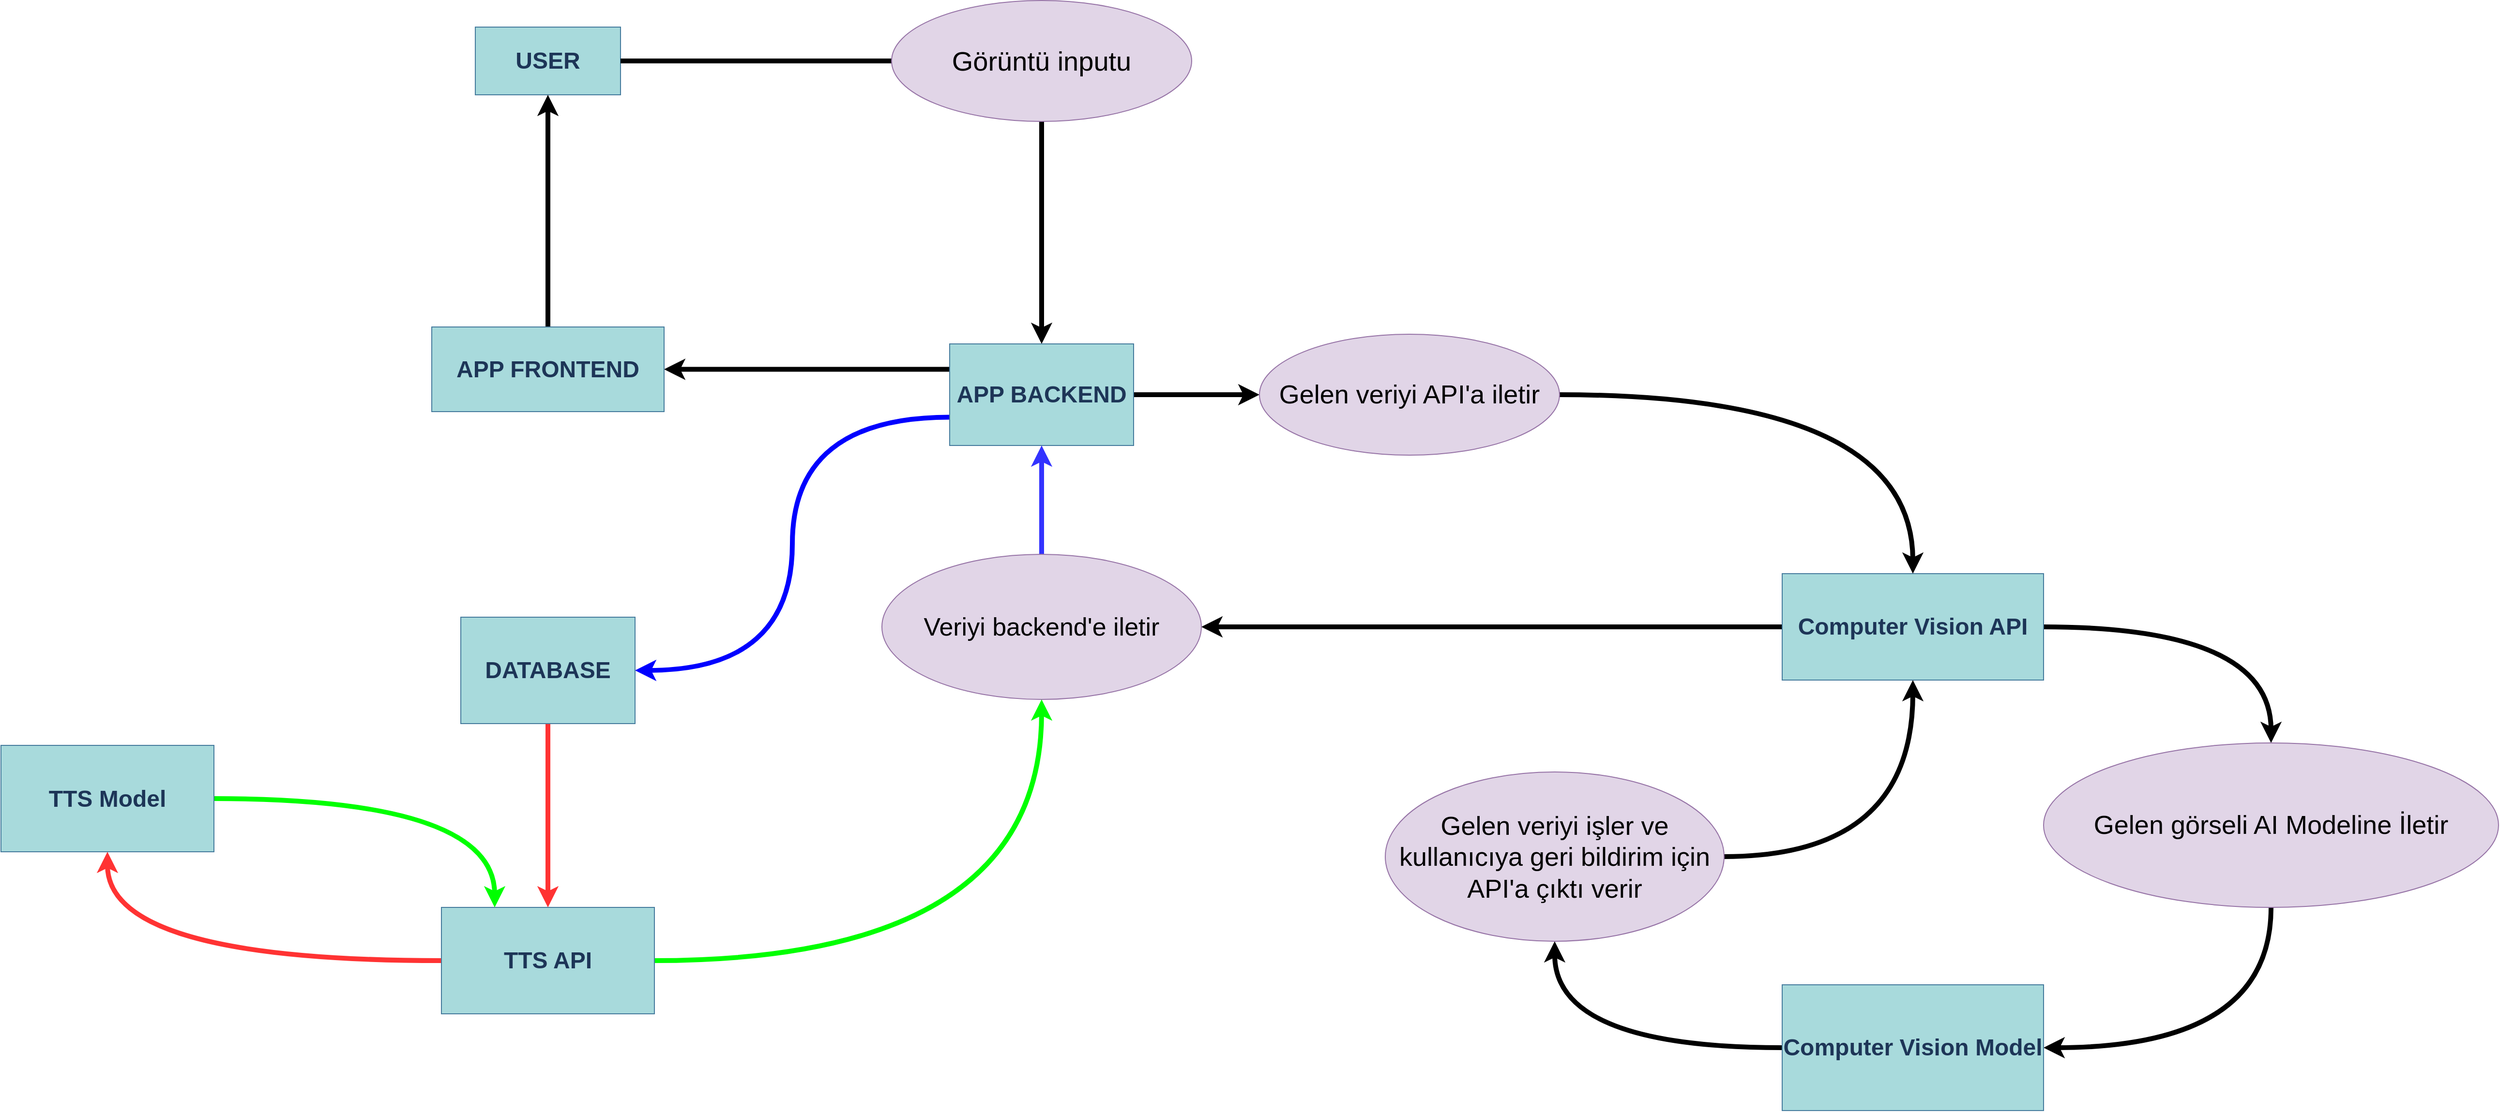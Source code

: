 <mxfile version="22.1.18" type="github">
  <diagram name="Sayfa -1" id="tAK1WNqzjO5zu7eQM2dV">
    <mxGraphModel dx="2868" dy="1492" grid="1" gridSize="10" guides="1" tooltips="1" connect="1" arrows="1" fold="1" page="1" pageScale="1" pageWidth="1200" pageHeight="1920" background="#FFFFFF" math="0" shadow="0">
      <root>
        <mxCell id="0" />
        <mxCell id="1" parent="0" />
        <mxCell id="LRJ7ucOdWmaU4i4guX7y-22" value="&lt;h1&gt;USER&lt;/h1&gt;" style="whiteSpace=wrap;html=1;strokeColor=#457B9D;fontColor=#1D3557;fillColor=#A8DADC;labelBackgroundColor=none;" parent="1" vertex="1">
          <mxGeometry x="620" y="120" width="150" height="70" as="geometry" />
        </mxCell>
        <mxCell id="-7qrSR0_tHpjOpSgIJrC-9" value="" style="endArrow=none;html=1;rounded=0;exitX=1;exitY=0.5;exitDx=0;exitDy=0;entryX=0;entryY=0.5;entryDx=0;entryDy=0;strokeWidth=5;" parent="1" source="LRJ7ucOdWmaU4i4guX7y-22" target="-7qrSR0_tHpjOpSgIJrC-16" edge="1">
          <mxGeometry width="50" height="50" relative="1" as="geometry">
            <mxPoint x="830" y="480" as="sourcePoint" />
            <mxPoint x="734.64" y="170" as="targetPoint" />
          </mxGeometry>
        </mxCell>
        <mxCell id="yjdFBrLH8KNVqZy31wtR-11" style="edgeStyle=orthogonalEdgeStyle;rounded=1;orthogonalLoop=1;jettySize=auto;html=1;entryX=1;entryY=0.5;entryDx=0;entryDy=0;strokeWidth=5;curved=0;" edge="1" parent="1" source="-7qrSR0_tHpjOpSgIJrC-10" target="-7qrSR0_tHpjOpSgIJrC-34">
          <mxGeometry relative="1" as="geometry" />
        </mxCell>
        <mxCell id="yjdFBrLH8KNVqZy31wtR-26" style="edgeStyle=orthogonalEdgeStyle;rounded=0;orthogonalLoop=1;jettySize=auto;html=1;exitX=1;exitY=0.5;exitDx=0;exitDy=0;strokeColor=#000000;strokeWidth=5;curved=1;" edge="1" parent="1" source="-7qrSR0_tHpjOpSgIJrC-10" target="-7qrSR0_tHpjOpSgIJrC-27">
          <mxGeometry relative="1" as="geometry" />
        </mxCell>
        <mxCell id="-7qrSR0_tHpjOpSgIJrC-10" value="&lt;h1&gt;Computer Vision API&lt;/h1&gt;" style="whiteSpace=wrap;html=1;strokeColor=#457B9D;fontColor=#1D3557;fillColor=#A8DADC;labelBackgroundColor=none;" parent="1" vertex="1">
          <mxGeometry x="1970" y="685" width="270" height="110" as="geometry" />
        </mxCell>
        <mxCell id="-7qrSR0_tHpjOpSgIJrC-23" style="edgeStyle=orthogonalEdgeStyle;rounded=1;orthogonalLoop=1;jettySize=auto;html=1;strokeWidth=5;curved=0;" parent="1" source="-7qrSR0_tHpjOpSgIJrC-16" target="-7qrSR0_tHpjOpSgIJrC-19" edge="1">
          <mxGeometry relative="1" as="geometry" />
        </mxCell>
        <mxCell id="-7qrSR0_tHpjOpSgIJrC-16" value="&lt;font style=&quot;font-size: 28px;&quot;&gt;Görüntü inputu&lt;/font&gt;" style="ellipse;whiteSpace=wrap;html=1;fillColor=#e1d5e7;strokeColor=#9673a6;" parent="1" vertex="1">
          <mxGeometry x="1050" y="92.5" width="310" height="125" as="geometry" />
        </mxCell>
        <mxCell id="-7qrSR0_tHpjOpSgIJrC-74" style="edgeStyle=orthogonalEdgeStyle;rounded=0;orthogonalLoop=1;jettySize=auto;html=1;entryX=1;entryY=0.5;entryDx=0;entryDy=0;strokeWidth=5;strokeColor=#0000FF;curved=1;exitX=0.001;exitY=0.721;exitDx=0;exitDy=0;exitPerimeter=0;" parent="1" source="-7qrSR0_tHpjOpSgIJrC-19" target="-7qrSR0_tHpjOpSgIJrC-41" edge="1">
          <mxGeometry relative="1" as="geometry" />
        </mxCell>
        <mxCell id="yjdFBrLH8KNVqZy31wtR-1" style="edgeStyle=orthogonalEdgeStyle;rounded=0;orthogonalLoop=1;jettySize=auto;html=1;entryX=0;entryY=0.5;entryDx=0;entryDy=0;strokeWidth=5;" edge="1" parent="1" source="-7qrSR0_tHpjOpSgIJrC-19" target="-7qrSR0_tHpjOpSgIJrC-20">
          <mxGeometry relative="1" as="geometry" />
        </mxCell>
        <mxCell id="yjdFBrLH8KNVqZy31wtR-29" style="edgeStyle=orthogonalEdgeStyle;rounded=0;orthogonalLoop=1;jettySize=auto;html=1;exitX=0;exitY=0.25;exitDx=0;exitDy=0;entryX=1;entryY=0.5;entryDx=0;entryDy=0;strokeColor=#000000;strokeWidth=5;" edge="1" parent="1" source="-7qrSR0_tHpjOpSgIJrC-19" target="-7qrSR0_tHpjOpSgIJrC-73">
          <mxGeometry relative="1" as="geometry" />
        </mxCell>
        <mxCell id="-7qrSR0_tHpjOpSgIJrC-19" value="&lt;h1&gt;APP BACKEND&lt;/h1&gt;" style="whiteSpace=wrap;html=1;strokeColor=#457B9D;fontColor=#1D3557;fillColor=#A8DADC;labelBackgroundColor=none;" parent="1" vertex="1">
          <mxGeometry x="1110" y="447.5" width="190" height="105" as="geometry" />
        </mxCell>
        <mxCell id="yjdFBrLH8KNVqZy31wtR-3" style="edgeStyle=orthogonalEdgeStyle;rounded=0;orthogonalLoop=1;jettySize=auto;html=1;entryX=0.5;entryY=0;entryDx=0;entryDy=0;strokeWidth=5;curved=1;" edge="1" parent="1" source="-7qrSR0_tHpjOpSgIJrC-20" target="-7qrSR0_tHpjOpSgIJrC-10">
          <mxGeometry relative="1" as="geometry" />
        </mxCell>
        <mxCell id="-7qrSR0_tHpjOpSgIJrC-20" value="&lt;font style=&quot;font-size: 27px;&quot;&gt;Gelen veriyi API&#39;a iletir&lt;/font&gt;" style="ellipse;whiteSpace=wrap;html=1;fillColor=#e1d5e7;strokeColor=#9673a6;" parent="1" vertex="1">
          <mxGeometry x="1430" y="437.5" width="310" height="125" as="geometry" />
        </mxCell>
        <mxCell id="yjdFBrLH8KNVqZy31wtR-8" style="edgeStyle=orthogonalEdgeStyle;rounded=0;orthogonalLoop=1;jettySize=auto;html=1;entryX=1;entryY=0.5;entryDx=0;entryDy=0;strokeWidth=5;curved=1;" edge="1" parent="1" source="-7qrSR0_tHpjOpSgIJrC-27" target="-7qrSR0_tHpjOpSgIJrC-28">
          <mxGeometry relative="1" as="geometry" />
        </mxCell>
        <mxCell id="-7qrSR0_tHpjOpSgIJrC-27" value="&lt;font style=&quot;font-size: 27px;&quot;&gt;Gelen görseli AI Modeline İletir&lt;/font&gt;" style="ellipse;whiteSpace=wrap;html=1;fillColor=#e1d5e7;strokeColor=#9673a6;" parent="1" vertex="1">
          <mxGeometry x="2240" y="860" width="470" height="170" as="geometry" />
        </mxCell>
        <mxCell id="yjdFBrLH8KNVqZy31wtR-9" style="edgeStyle=orthogonalEdgeStyle;rounded=0;orthogonalLoop=1;jettySize=auto;html=1;entryX=0.5;entryY=1;entryDx=0;entryDy=0;strokeWidth=5;curved=1;" edge="1" parent="1" source="-7qrSR0_tHpjOpSgIJrC-28" target="-7qrSR0_tHpjOpSgIJrC-30">
          <mxGeometry relative="1" as="geometry" />
        </mxCell>
        <mxCell id="-7qrSR0_tHpjOpSgIJrC-28" value="&lt;h1&gt;Computer Vision Model&lt;/h1&gt;" style="whiteSpace=wrap;html=1;strokeColor=#457B9D;fontColor=#1D3557;fillColor=#A8DADC;labelBackgroundColor=none;" parent="1" vertex="1">
          <mxGeometry x="1970" y="1110" width="270" height="130" as="geometry" />
        </mxCell>
        <mxCell id="yjdFBrLH8KNVqZy31wtR-10" style="edgeStyle=orthogonalEdgeStyle;rounded=0;orthogonalLoop=1;jettySize=auto;html=1;entryX=0.5;entryY=1;entryDx=0;entryDy=0;strokeWidth=5;curved=1;" edge="1" parent="1" source="-7qrSR0_tHpjOpSgIJrC-30" target="-7qrSR0_tHpjOpSgIJrC-10">
          <mxGeometry relative="1" as="geometry" />
        </mxCell>
        <mxCell id="-7qrSR0_tHpjOpSgIJrC-30" value="&lt;font style=&quot;font-size: 27px;&quot;&gt;Gelen veriyi işler ve kullanıcıya geri bildirim için API&#39;a çıktı verir&lt;/font&gt;" style="ellipse;whiteSpace=wrap;html=1;fillColor=#e1d5e7;strokeColor=#9673a6;" parent="1" vertex="1">
          <mxGeometry x="1560" y="890" width="350" height="175" as="geometry" />
        </mxCell>
        <mxCell id="yjdFBrLH8KNVqZy31wtR-12" style="edgeStyle=orthogonalEdgeStyle;rounded=0;orthogonalLoop=1;jettySize=auto;html=1;entryX=0.5;entryY=1;entryDx=0;entryDy=0;strokeWidth=5;strokeColor=#3333FF;" edge="1" parent="1" source="-7qrSR0_tHpjOpSgIJrC-34" target="-7qrSR0_tHpjOpSgIJrC-19">
          <mxGeometry relative="1" as="geometry" />
        </mxCell>
        <mxCell id="-7qrSR0_tHpjOpSgIJrC-34" value="&lt;span style=&quot;font-size: 26px;&quot;&gt;Veriyi backend&#39;e iletir&lt;/span&gt;" style="ellipse;whiteSpace=wrap;html=1;fillColor=#e1d5e7;strokeColor=#9673a6;" parent="1" vertex="1">
          <mxGeometry x="1040" y="665" width="330" height="150" as="geometry" />
        </mxCell>
        <mxCell id="yjdFBrLH8KNVqZy31wtR-21" style="edgeStyle=orthogonalEdgeStyle;rounded=0;orthogonalLoop=1;jettySize=auto;html=1;entryX=0.5;entryY=0;entryDx=0;entryDy=0;curved=1;strokeWidth=5;strokeColor=#FF3333;" edge="1" parent="1" source="-7qrSR0_tHpjOpSgIJrC-41" target="-7qrSR0_tHpjOpSgIJrC-70">
          <mxGeometry relative="1" as="geometry" />
        </mxCell>
        <mxCell id="-7qrSR0_tHpjOpSgIJrC-41" value="&lt;h1&gt;DATABASE&lt;/h1&gt;" style="whiteSpace=wrap;html=1;strokeColor=#457B9D;fontColor=#1D3557;fillColor=#A8DADC;labelBackgroundColor=none;" parent="1" vertex="1">
          <mxGeometry x="605" y="730" width="180" height="110" as="geometry" />
        </mxCell>
        <mxCell id="yjdFBrLH8KNVqZy31wtR-22" style="edgeStyle=orthogonalEdgeStyle;rounded=0;orthogonalLoop=1;jettySize=auto;html=1;entryX=0.5;entryY=1;entryDx=0;entryDy=0;strokeColor=#FF3333;strokeWidth=5;curved=1;" edge="1" parent="1" source="-7qrSR0_tHpjOpSgIJrC-70" target="yjdFBrLH8KNVqZy31wtR-14">
          <mxGeometry relative="1" as="geometry" />
        </mxCell>
        <mxCell id="yjdFBrLH8KNVqZy31wtR-24" style="edgeStyle=orthogonalEdgeStyle;rounded=0;orthogonalLoop=1;jettySize=auto;html=1;entryX=0.5;entryY=1;entryDx=0;entryDy=0;strokeColor=#00FF00;strokeWidth=5;curved=1;" edge="1" parent="1" source="-7qrSR0_tHpjOpSgIJrC-70" target="-7qrSR0_tHpjOpSgIJrC-34">
          <mxGeometry relative="1" as="geometry" />
        </mxCell>
        <mxCell id="-7qrSR0_tHpjOpSgIJrC-70" value="&lt;h1&gt;TTS API&lt;/h1&gt;" style="whiteSpace=wrap;html=1;strokeColor=#457B9D;fontColor=#1D3557;fillColor=#A8DADC;labelBackgroundColor=none;" parent="1" vertex="1">
          <mxGeometry x="585" y="1030" width="220" height="110" as="geometry" />
        </mxCell>
        <mxCell id="-7qrSR0_tHpjOpSgIJrC-76" style="edgeStyle=orthogonalEdgeStyle;rounded=0;orthogonalLoop=1;jettySize=auto;html=1;entryX=0.5;entryY=1;entryDx=0;entryDy=0;strokeWidth=5;" parent="1" source="-7qrSR0_tHpjOpSgIJrC-73" target="LRJ7ucOdWmaU4i4guX7y-22" edge="1">
          <mxGeometry relative="1" as="geometry" />
        </mxCell>
        <mxCell id="-7qrSR0_tHpjOpSgIJrC-73" value="&lt;h1&gt;APP FRONTEND&lt;/h1&gt;" style="whiteSpace=wrap;html=1;strokeColor=#457B9D;fontColor=#1D3557;fillColor=#A8DADC;labelBackgroundColor=none;" parent="1" vertex="1">
          <mxGeometry x="575" y="430" width="240" height="87.5" as="geometry" />
        </mxCell>
        <mxCell id="yjdFBrLH8KNVqZy31wtR-23" style="edgeStyle=orthogonalEdgeStyle;rounded=0;orthogonalLoop=1;jettySize=auto;html=1;entryX=0.25;entryY=0;entryDx=0;entryDy=0;strokeColor=#00FF00;strokeWidth=5;curved=1;" edge="1" parent="1" source="yjdFBrLH8KNVqZy31wtR-14" target="-7qrSR0_tHpjOpSgIJrC-70">
          <mxGeometry relative="1" as="geometry" />
        </mxCell>
        <mxCell id="yjdFBrLH8KNVqZy31wtR-14" value="&lt;h1&gt;TTS Model&lt;/h1&gt;" style="whiteSpace=wrap;html=1;strokeColor=#457B9D;fontColor=#1D3557;fillColor=#A8DADC;labelBackgroundColor=none;" vertex="1" parent="1">
          <mxGeometry x="130" y="862.5" width="220" height="110" as="geometry" />
        </mxCell>
      </root>
    </mxGraphModel>
  </diagram>
</mxfile>
